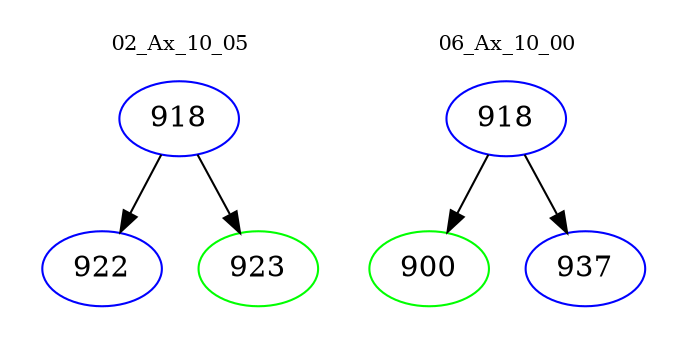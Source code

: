 digraph{
subgraph cluster_0 {
color = white
label = "02_Ax_10_05";
fontsize=10;
T0_918 [label="918", color="blue"]
T0_918 -> T0_922 [color="black"]
T0_922 [label="922", color="blue"]
T0_918 -> T0_923 [color="black"]
T0_923 [label="923", color="green"]
}
subgraph cluster_1 {
color = white
label = "06_Ax_10_00";
fontsize=10;
T1_918 [label="918", color="blue"]
T1_918 -> T1_900 [color="black"]
T1_900 [label="900", color="green"]
T1_918 -> T1_937 [color="black"]
T1_937 [label="937", color="blue"]
}
}
